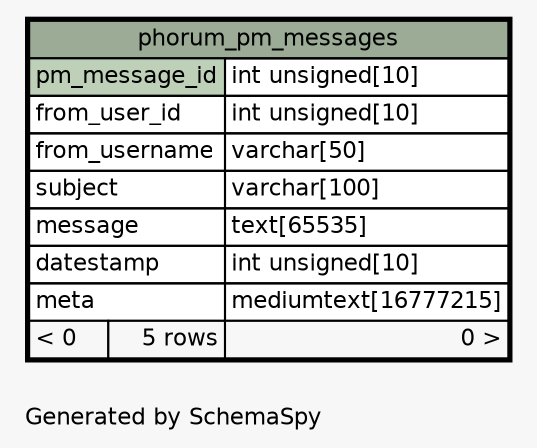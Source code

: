 // dot 2.38.0 on Mac OS X 10.9.4
// SchemaSpy rev 590
digraph "oneDegreeRelationshipsDiagram" {
  graph [
    rankdir="RL"
    bgcolor="#f7f7f7"
    label="\nGenerated by SchemaSpy"
    labeljust="l"
    nodesep="0.18"
    ranksep="0.46"
    fontname="Helvetica"
    fontsize="11"
  ];
  node [
    fontname="Helvetica"
    fontsize="11"
    shape="plaintext"
  ];
  edge [
    arrowsize="0.8"
  ];
  "phorum_pm_messages" [
    label=<
    <TABLE BORDER="2" CELLBORDER="1" CELLSPACING="0" BGCOLOR="#ffffff">
      <TR><TD COLSPAN="3" BGCOLOR="#9bab96" ALIGN="CENTER">phorum_pm_messages</TD></TR>
      <TR><TD PORT="pm_message_id" COLSPAN="2" BGCOLOR="#bed1b8" ALIGN="LEFT">pm_message_id</TD><TD PORT="pm_message_id.type" ALIGN="LEFT">int unsigned[10]</TD></TR>
      <TR><TD PORT="from_user_id" COLSPAN="2" ALIGN="LEFT">from_user_id</TD><TD PORT="from_user_id.type" ALIGN="LEFT">int unsigned[10]</TD></TR>
      <TR><TD PORT="from_username" COLSPAN="2" ALIGN="LEFT">from_username</TD><TD PORT="from_username.type" ALIGN="LEFT">varchar[50]</TD></TR>
      <TR><TD PORT="subject" COLSPAN="2" ALIGN="LEFT">subject</TD><TD PORT="subject.type" ALIGN="LEFT">varchar[100]</TD></TR>
      <TR><TD PORT="message" COLSPAN="2" ALIGN="LEFT">message</TD><TD PORT="message.type" ALIGN="LEFT">text[65535]</TD></TR>
      <TR><TD PORT="datestamp" COLSPAN="2" ALIGN="LEFT">datestamp</TD><TD PORT="datestamp.type" ALIGN="LEFT">int unsigned[10]</TD></TR>
      <TR><TD PORT="meta" COLSPAN="2" ALIGN="LEFT">meta</TD><TD PORT="meta.type" ALIGN="LEFT">mediumtext[16777215]</TD></TR>
      <TR><TD ALIGN="LEFT" BGCOLOR="#f7f7f7">&lt; 0</TD><TD ALIGN="RIGHT" BGCOLOR="#f7f7f7">5 rows</TD><TD ALIGN="RIGHT" BGCOLOR="#f7f7f7">0 &gt;</TD></TR>
    </TABLE>>
    URL="phorum_pm_messages.html"
    tooltip="phorum_pm_messages"
  ];
}
